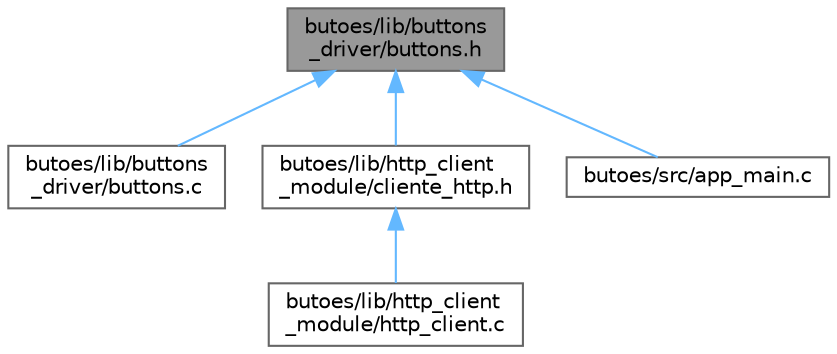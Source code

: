digraph "butoes/lib/buttons_driver/buttons.h"
{
 // LATEX_PDF_SIZE
  bgcolor="transparent";
  edge [fontname=Helvetica,fontsize=10,labelfontname=Helvetica,labelfontsize=10];
  node [fontname=Helvetica,fontsize=10,shape=box,height=0.2,width=0.4];
  Node1 [id="Node000001",label="butoes/lib/buttons\l_driver/buttons.h",height=0.2,width=0.4,color="gray40", fillcolor="grey60", style="filled", fontcolor="black",tooltip="Interface do driver para botões."];
  Node1 -> Node2 [id="edge1_Node000001_Node000002",dir="back",color="steelblue1",style="solid",tooltip=" "];
  Node2 [id="Node000002",label="butoes/lib/buttons\l_driver/buttons.c",height=0.2,width=0.4,color="grey40", fillcolor="white", style="filled",URL="$d4/dfb/buttons_8c.html",tooltip="Implementação do driver para botões."];
  Node1 -> Node3 [id="edge2_Node000001_Node000003",dir="back",color="steelblue1",style="solid",tooltip=" "];
  Node3 [id="Node000003",label="butoes/lib/http_client\l_module/cliente_http.h",height=0.2,width=0.4,color="grey40", fillcolor="white", style="filled",URL="$d6/d97/butoes_2lib_2http__client__module_2cliente__http_8h.html",tooltip="Módulo de cliente HTTP para envio de dados para a nuvem."];
  Node3 -> Node4 [id="edge3_Node000003_Node000004",dir="back",color="steelblue1",style="solid",tooltip=" "];
  Node4 [id="Node000004",label="butoes/lib/http_client\l_module/http_client.c",height=0.2,width=0.4,color="grey40", fillcolor="white", style="filled",URL="$df/d2c/butoes_2lib_2http__client__module_2http__client_8c.html",tooltip="Implementação do cliente HTTP para envio de dados para a nuvem."];
  Node1 -> Node5 [id="edge4_Node000001_Node000005",dir="back",color="steelblue1",style="solid",tooltip=" "];
  Node5 [id="Node000005",label="butoes/src/app_main.c",height=0.2,width=0.4,color="grey40", fillcolor="white", style="filled",URL="$d7/dcb/butoes_2src_2app__main_8c.html",tooltip="Aplicação principal do sistema de monitoramento de botões e temperatura."];
}
